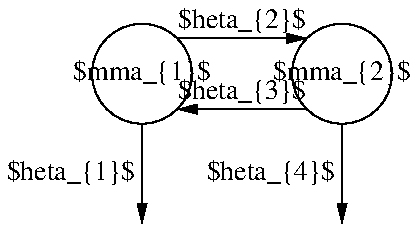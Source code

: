 .PS
G1: circle "$\gamma_{1}$";
move right;
G2: circle "$\gamma_{2}$";
arrow -> from G1.ne to G2.nw "$\theta_{2}$" above;
arrow <- from G1.se to G2.sw "$\theta_{3}$" above;
arrow down from G1.s "$\theta_{1}$ "rjust;
arrow down from G2.s "$\theta_{4}$ "rjust;
.PE
